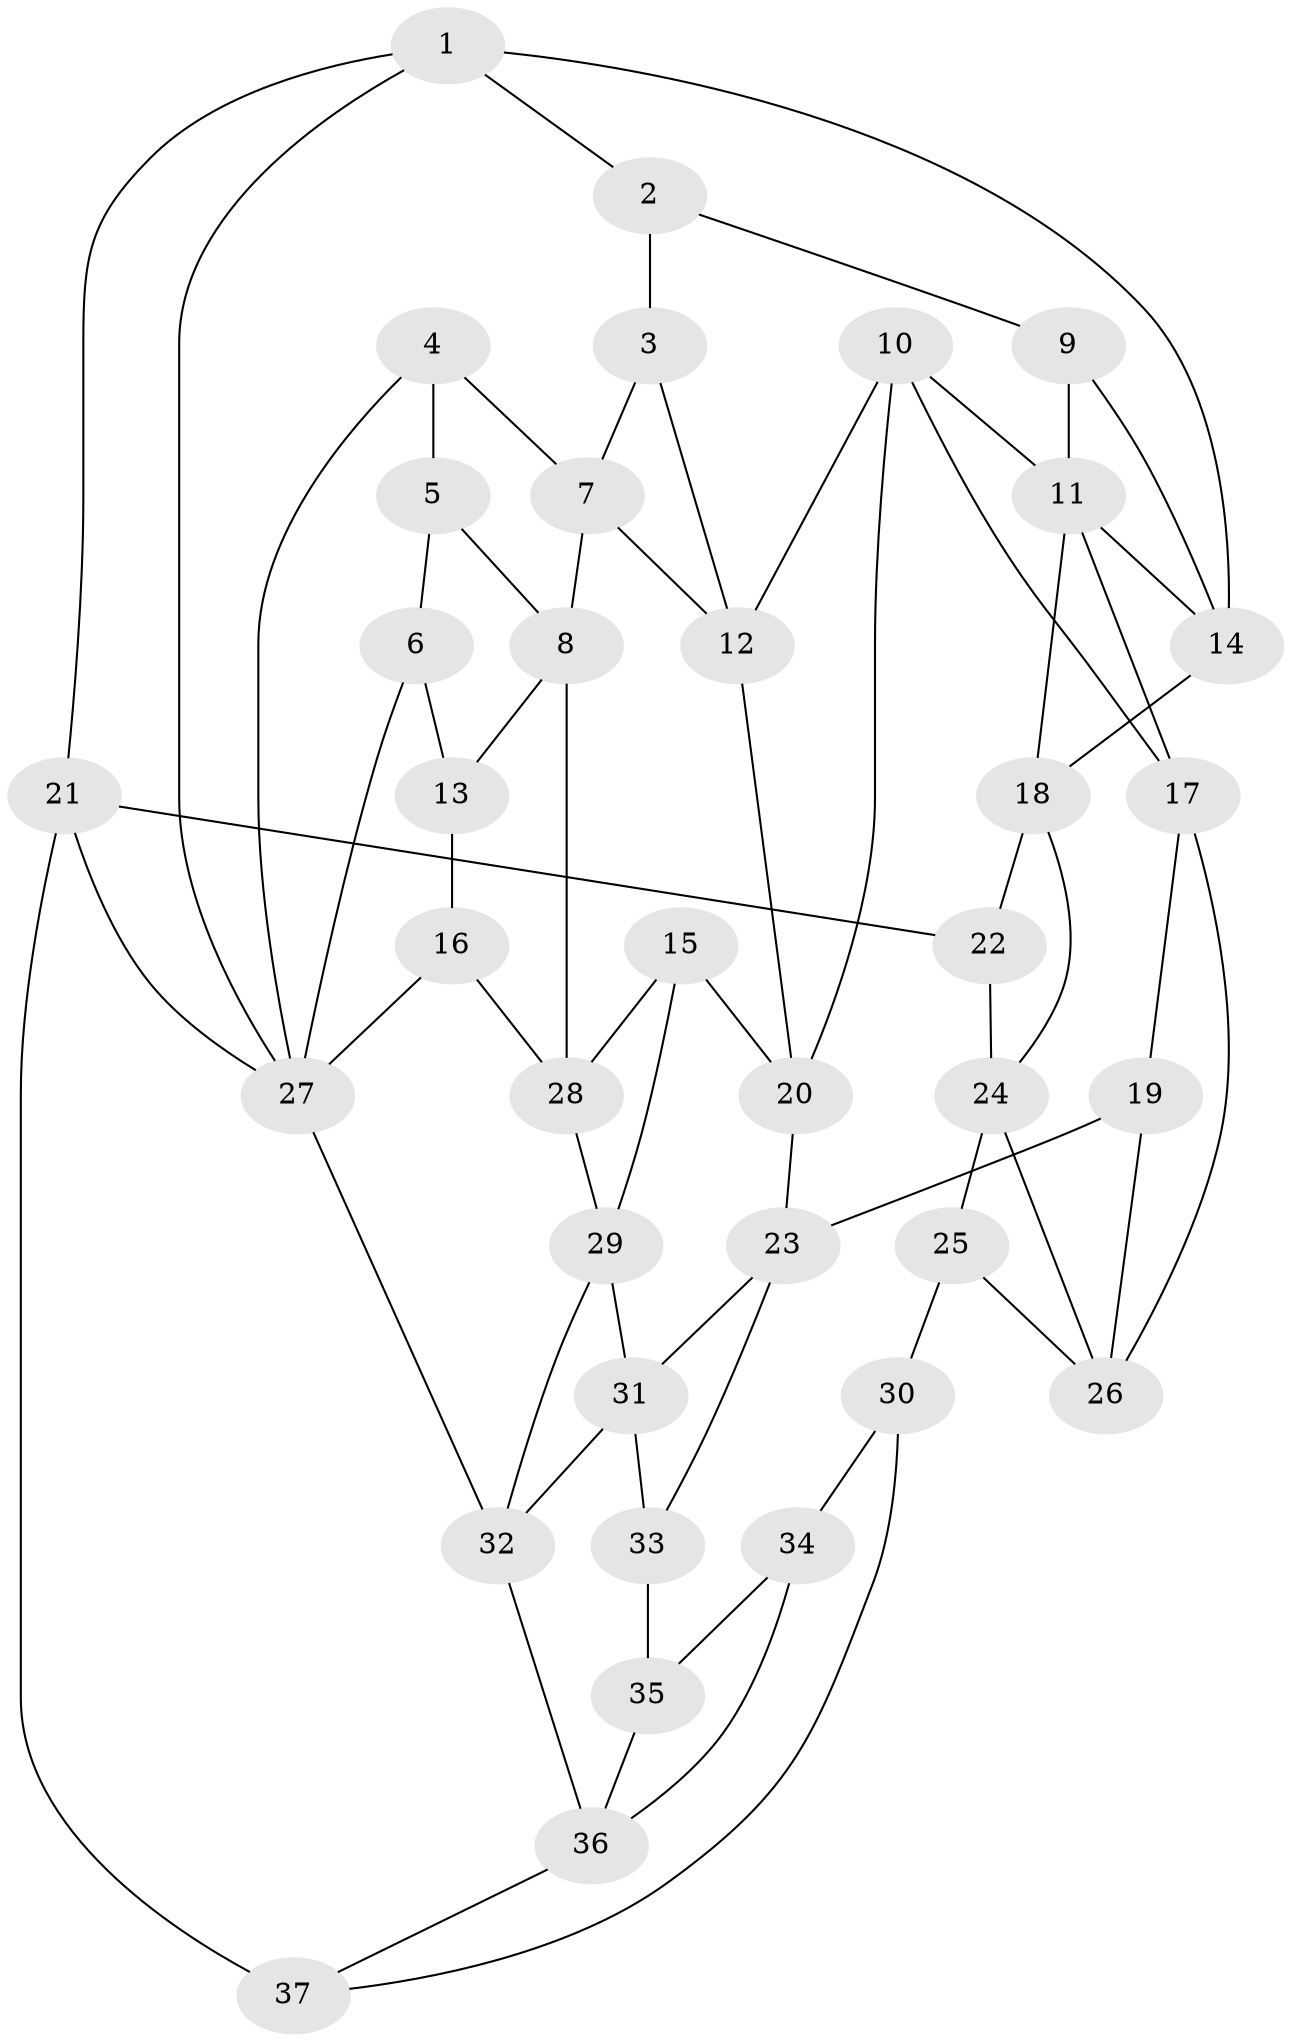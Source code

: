 // original degree distribution, {3: 0.04054054054054054, 5: 0.44594594594594594, 6: 0.25675675675675674, 4: 0.25675675675675674}
// Generated by graph-tools (version 1.1) at 2025/03/03/09/25 03:03:29]
// undirected, 37 vertices, 67 edges
graph export_dot {
graph [start="1"]
  node [color=gray90,style=filled];
  1;
  2;
  3;
  4;
  5;
  6;
  7;
  8;
  9;
  10;
  11;
  12;
  13;
  14;
  15;
  16;
  17;
  18;
  19;
  20;
  21;
  22;
  23;
  24;
  25;
  26;
  27;
  28;
  29;
  30;
  31;
  32;
  33;
  34;
  35;
  36;
  37;
  1 -- 2 [weight=1.0];
  1 -- 14 [weight=1.0];
  1 -- 21 [weight=1.0];
  1 -- 27 [weight=1.0];
  2 -- 3 [weight=1.0];
  2 -- 9 [weight=1.0];
  3 -- 7 [weight=1.0];
  3 -- 12 [weight=1.0];
  4 -- 5 [weight=1.0];
  4 -- 7 [weight=1.0];
  4 -- 27 [weight=1.0];
  5 -- 6 [weight=1.0];
  5 -- 8 [weight=1.0];
  6 -- 13 [weight=1.0];
  6 -- 27 [weight=1.0];
  7 -- 8 [weight=1.0];
  7 -- 12 [weight=1.0];
  8 -- 13 [weight=1.0];
  8 -- 28 [weight=1.0];
  9 -- 11 [weight=1.0];
  9 -- 14 [weight=1.0];
  10 -- 11 [weight=1.0];
  10 -- 12 [weight=1.0];
  10 -- 17 [weight=1.0];
  10 -- 20 [weight=1.0];
  11 -- 14 [weight=1.0];
  11 -- 17 [weight=1.0];
  11 -- 18 [weight=1.0];
  12 -- 20 [weight=1.0];
  13 -- 16 [weight=1.0];
  14 -- 18 [weight=1.0];
  15 -- 20 [weight=1.0];
  15 -- 28 [weight=1.0];
  15 -- 29 [weight=1.0];
  16 -- 27 [weight=1.0];
  16 -- 28 [weight=1.0];
  17 -- 19 [weight=1.0];
  17 -- 26 [weight=1.0];
  18 -- 22 [weight=1.0];
  18 -- 24 [weight=1.0];
  19 -- 23 [weight=1.0];
  19 -- 26 [weight=1.0];
  20 -- 23 [weight=1.0];
  21 -- 22 [weight=1.0];
  21 -- 27 [weight=1.0];
  21 -- 37 [weight=2.0];
  22 -- 24 [weight=1.0];
  23 -- 31 [weight=1.0];
  23 -- 33 [weight=1.0];
  24 -- 25 [weight=1.0];
  24 -- 26 [weight=1.0];
  25 -- 26 [weight=1.0];
  25 -- 30 [weight=1.0];
  27 -- 32 [weight=1.0];
  28 -- 29 [weight=1.0];
  29 -- 31 [weight=1.0];
  29 -- 32 [weight=1.0];
  30 -- 34 [weight=2.0];
  30 -- 37 [weight=1.0];
  31 -- 32 [weight=1.0];
  31 -- 33 [weight=1.0];
  32 -- 36 [weight=1.0];
  33 -- 35 [weight=2.0];
  34 -- 35 [weight=1.0];
  34 -- 36 [weight=1.0];
  35 -- 36 [weight=1.0];
  36 -- 37 [weight=1.0];
}
